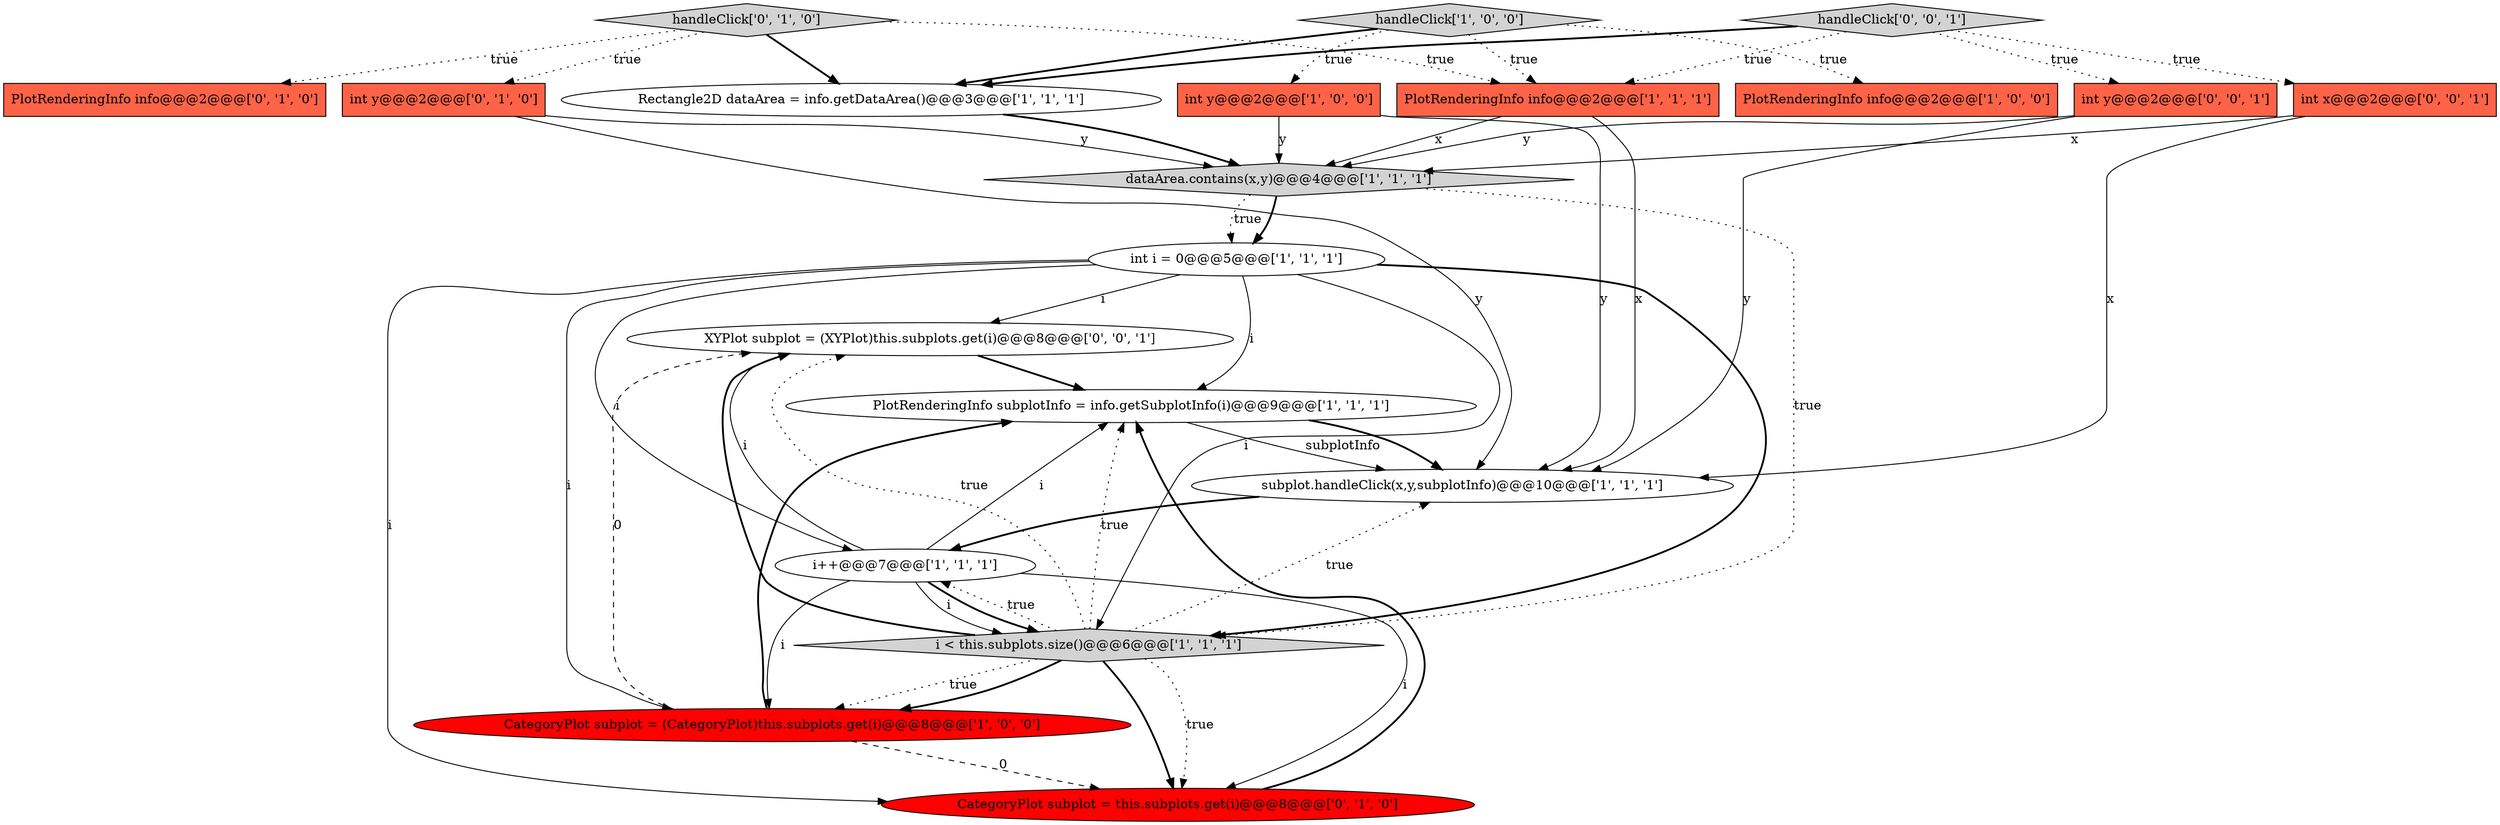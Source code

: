 digraph {
17 [style = filled, label = "XYPlot subplot = (XYPlot)this.subplots.get(i)@@@8@@@['0', '0', '1']", fillcolor = white, shape = ellipse image = "AAA0AAABBB3BBB"];
3 [style = filled, label = "i++@@@7@@@['1', '1', '1']", fillcolor = white, shape = ellipse image = "AAA0AAABBB1BBB"];
12 [style = filled, label = "CategoryPlot subplot = this.subplots.get(i)@@@8@@@['0', '1', '0']", fillcolor = red, shape = ellipse image = "AAA1AAABBB2BBB"];
6 [style = filled, label = "CategoryPlot subplot = (CategoryPlot)this.subplots.get(i)@@@8@@@['1', '0', '0']", fillcolor = red, shape = ellipse image = "AAA1AAABBB1BBB"];
10 [style = filled, label = "i < this.subplots.size()@@@6@@@['1', '1', '1']", fillcolor = lightgray, shape = diamond image = "AAA0AAABBB1BBB"];
14 [style = filled, label = "int y@@@2@@@['0', '1', '0']", fillcolor = tomato, shape = box image = "AAA0AAABBB2BBB"];
1 [style = filled, label = "Rectangle2D dataArea = info.getDataArea()@@@3@@@['1', '1', '1']", fillcolor = white, shape = ellipse image = "AAA0AAABBB1BBB"];
11 [style = filled, label = "int i = 0@@@5@@@['1', '1', '1']", fillcolor = white, shape = ellipse image = "AAA0AAABBB1BBB"];
0 [style = filled, label = "PlotRenderingInfo info@@@2@@@['1', '0', '0']", fillcolor = tomato, shape = box image = "AAA0AAABBB1BBB"];
16 [style = filled, label = "int x@@@2@@@['0', '0', '1']", fillcolor = tomato, shape = box image = "AAA0AAABBB3BBB"];
2 [style = filled, label = "PlotRenderingInfo subplotInfo = info.getSubplotInfo(i)@@@9@@@['1', '1', '1']", fillcolor = white, shape = ellipse image = "AAA0AAABBB1BBB"];
5 [style = filled, label = "int y@@@2@@@['1', '0', '0']", fillcolor = tomato, shape = box image = "AAA0AAABBB1BBB"];
15 [style = filled, label = "handleClick['0', '1', '0']", fillcolor = lightgray, shape = diamond image = "AAA0AAABBB2BBB"];
9 [style = filled, label = "subplot.handleClick(x,y,subplotInfo)@@@10@@@['1', '1', '1']", fillcolor = white, shape = ellipse image = "AAA0AAABBB1BBB"];
18 [style = filled, label = "handleClick['0', '0', '1']", fillcolor = lightgray, shape = diamond image = "AAA0AAABBB3BBB"];
7 [style = filled, label = "dataArea.contains(x,y)@@@4@@@['1', '1', '1']", fillcolor = lightgray, shape = diamond image = "AAA0AAABBB1BBB"];
13 [style = filled, label = "PlotRenderingInfo info@@@2@@@['0', '1', '0']", fillcolor = tomato, shape = box image = "AAA0AAABBB2BBB"];
8 [style = filled, label = "PlotRenderingInfo info@@@2@@@['1', '1', '1']", fillcolor = tomato, shape = box image = "AAA0AAABBB1BBB"];
19 [style = filled, label = "int y@@@2@@@['0', '0', '1']", fillcolor = tomato, shape = box image = "AAA0AAABBB3BBB"];
4 [style = filled, label = "handleClick['1', '0', '0']", fillcolor = lightgray, shape = diamond image = "AAA0AAABBB1BBB"];
11->10 [style = solid, label="i"];
4->5 [style = dotted, label="true"];
3->2 [style = solid, label="i"];
10->6 [style = dotted, label="true"];
10->12 [style = dotted, label="true"];
7->11 [style = bold, label=""];
7->10 [style = dotted, label="true"];
18->16 [style = dotted, label="true"];
11->17 [style = solid, label="i"];
4->0 [style = dotted, label="true"];
18->19 [style = dotted, label="true"];
14->7 [style = solid, label="y"];
4->8 [style = dotted, label="true"];
10->3 [style = dotted, label="true"];
8->9 [style = solid, label="x"];
11->3 [style = solid, label="i"];
10->17 [style = bold, label=""];
18->8 [style = dotted, label="true"];
6->17 [style = dashed, label="0"];
2->9 [style = bold, label=""];
15->14 [style = dotted, label="true"];
10->9 [style = dotted, label="true"];
1->7 [style = bold, label=""];
10->6 [style = bold, label=""];
19->7 [style = solid, label="y"];
16->7 [style = solid, label="x"];
5->9 [style = solid, label="y"];
15->13 [style = dotted, label="true"];
10->17 [style = dotted, label="true"];
5->7 [style = solid, label="y"];
3->6 [style = solid, label="i"];
6->2 [style = bold, label=""];
6->12 [style = dashed, label="0"];
3->10 [style = solid, label="i"];
3->12 [style = solid, label="i"];
3->17 [style = solid, label="i"];
3->10 [style = bold, label=""];
12->2 [style = bold, label=""];
11->6 [style = solid, label="i"];
19->9 [style = solid, label="y"];
15->8 [style = dotted, label="true"];
7->11 [style = dotted, label="true"];
11->12 [style = solid, label="i"];
17->2 [style = bold, label=""];
18->1 [style = bold, label=""];
10->2 [style = dotted, label="true"];
11->10 [style = bold, label=""];
14->9 [style = solid, label="y"];
10->12 [style = bold, label=""];
11->2 [style = solid, label="i"];
9->3 [style = bold, label=""];
4->1 [style = bold, label=""];
16->9 [style = solid, label="x"];
2->9 [style = solid, label="subplotInfo"];
8->7 [style = solid, label="x"];
15->1 [style = bold, label=""];
}
